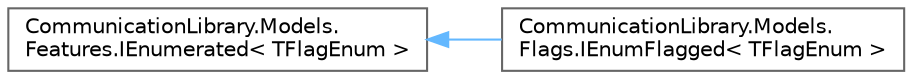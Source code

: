 digraph "Йерархия на класовете Графичен вид"
{
 // LATEX_PDF_SIZE
  bgcolor="transparent";
  edge [fontname=Helvetica,fontsize=10,labelfontname=Helvetica,labelfontsize=10];
  node [fontname=Helvetica,fontsize=10,shape=box,height=0.2,width=0.4];
  rankdir="LR";
  Node0 [label="CommunicationLibrary.Models.\lFeatures.IEnumerated\< TFlagEnum \>",height=0.2,width=0.4,color="grey40", fillcolor="white", style="filled",URL="$interface_communication_library_1_1_models_1_1_features_1_1_i_enumerated.html",tooltip=" "];
  Node0 -> Node1 [dir="back",color="steelblue1",style="solid"];
  Node1 [label="CommunicationLibrary.Models.\lFlags.IEnumFlagged\< TFlagEnum \>",height=0.2,width=0.4,color="grey40", fillcolor="white", style="filled",URL="$interface_communication_library_1_1_models_1_1_flags_1_1_i_enum_flagged.html",tooltip=" "];
}
